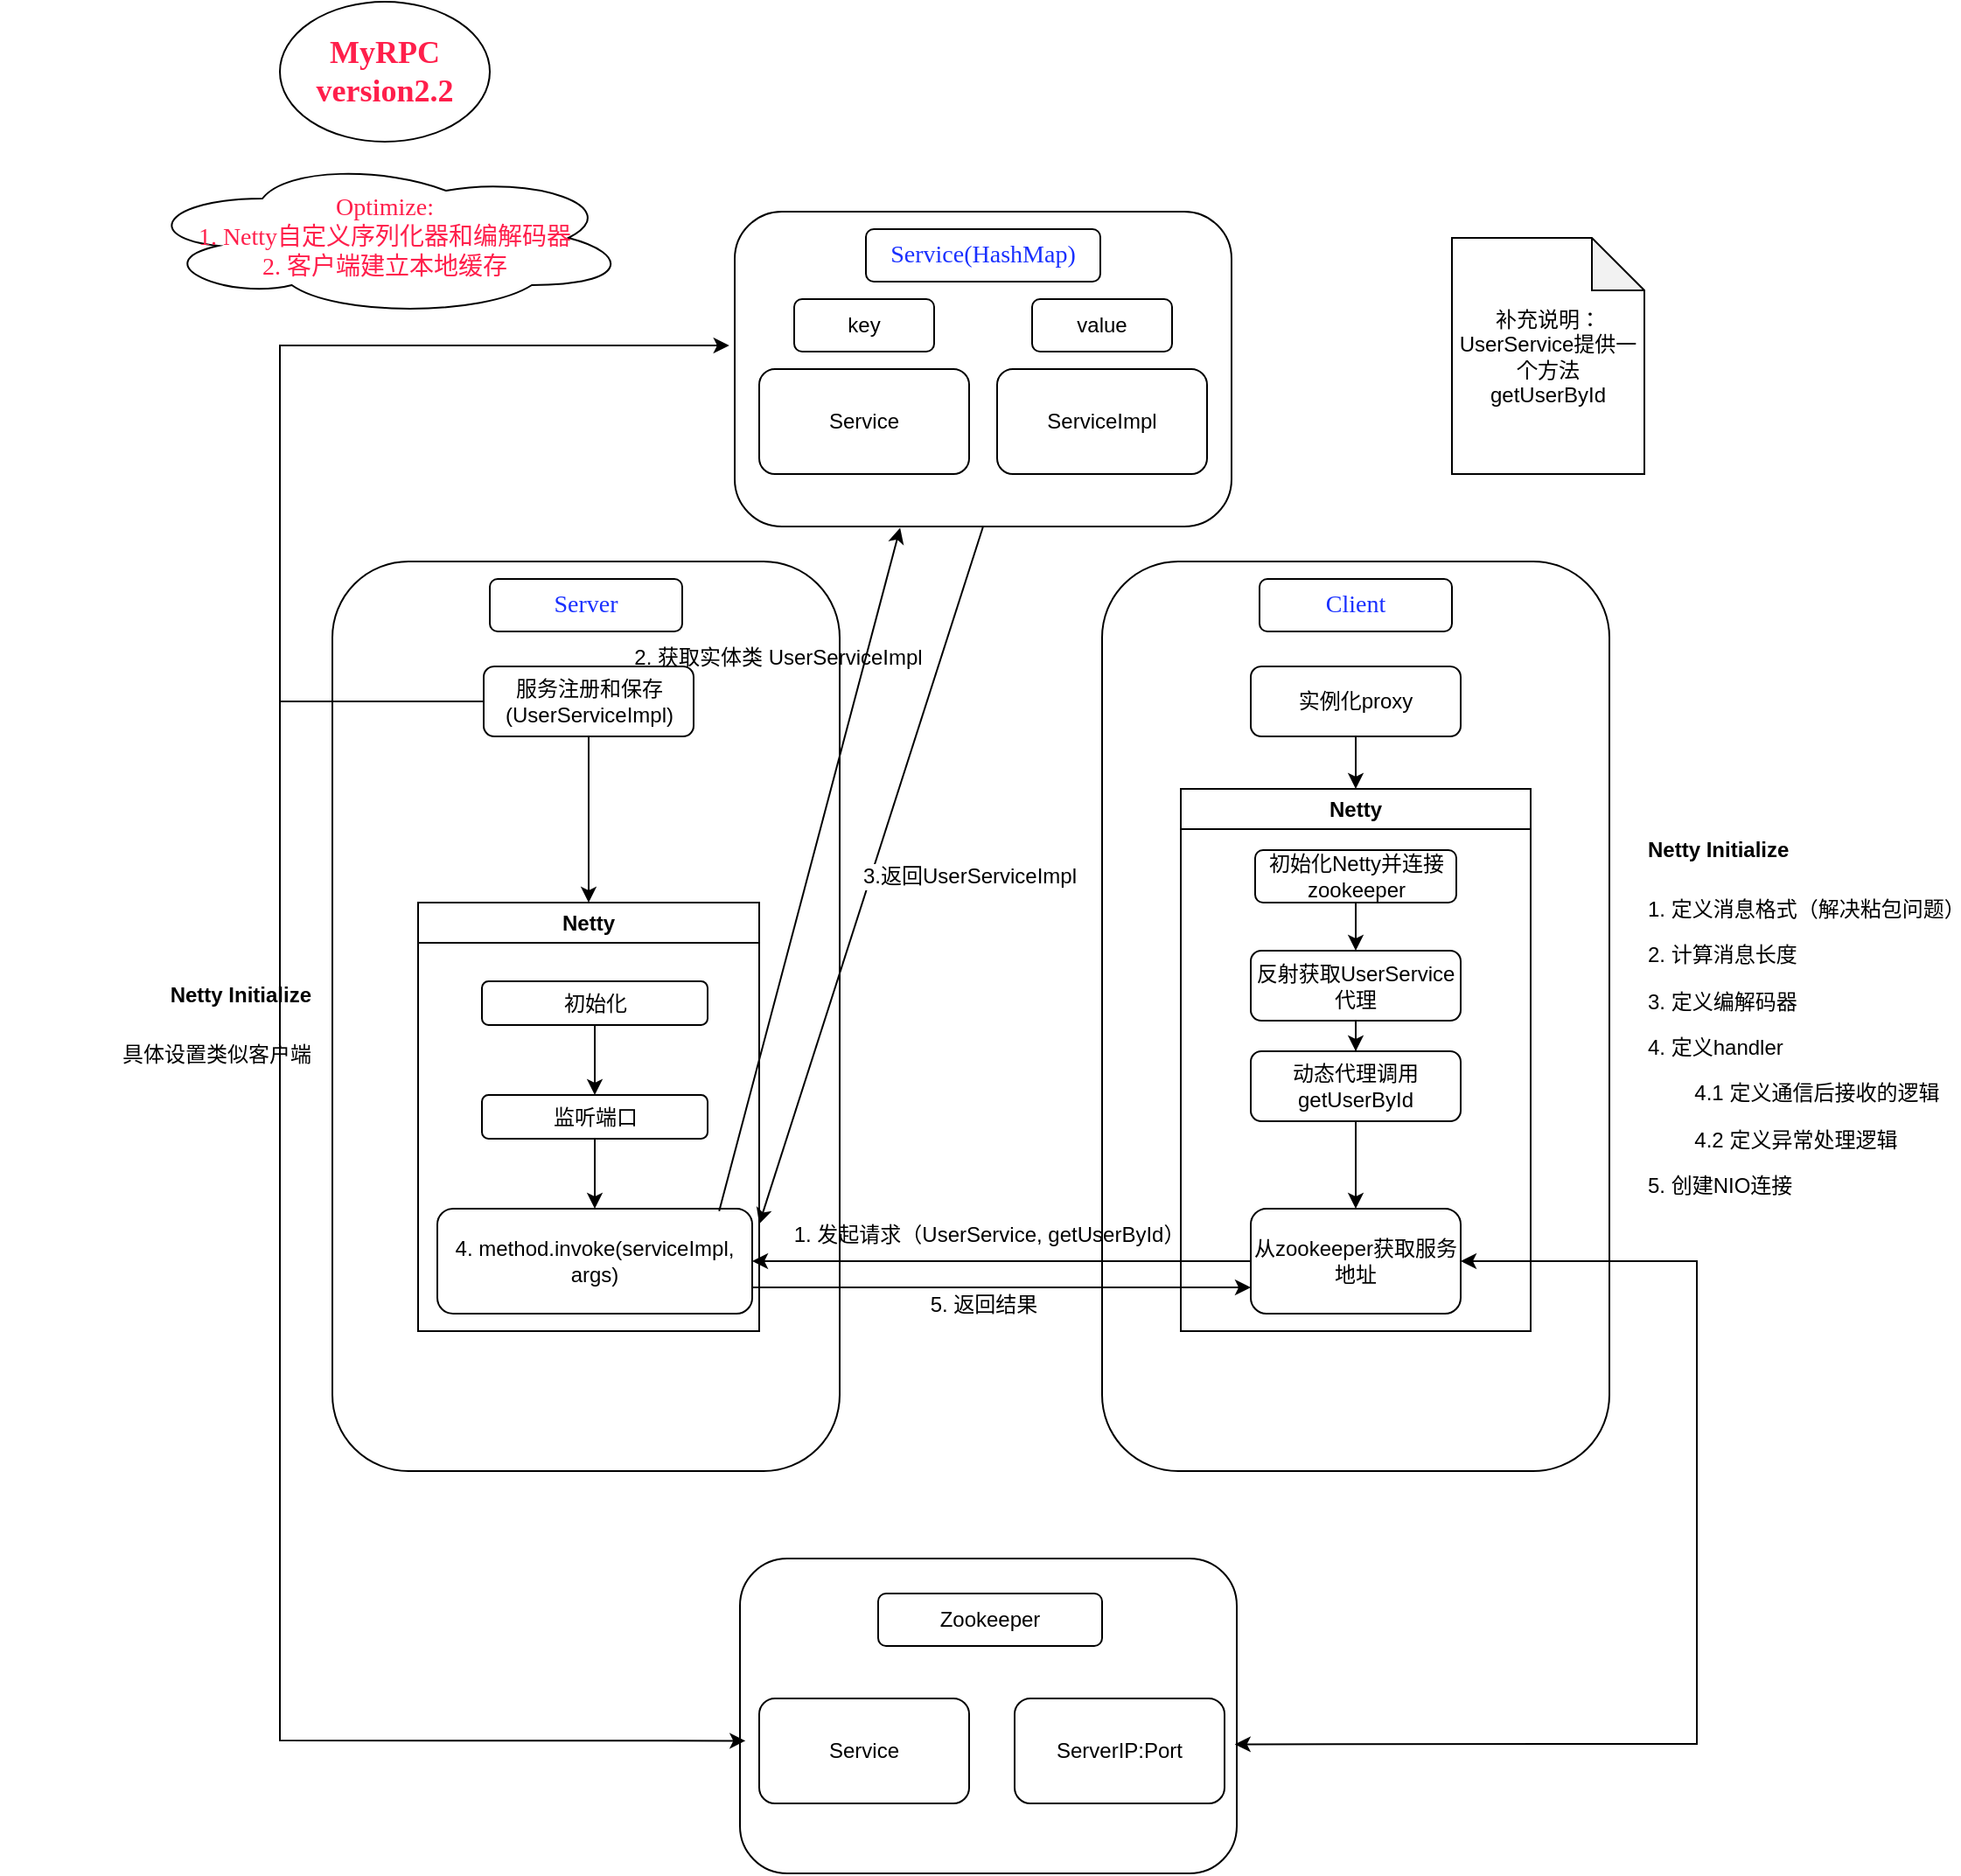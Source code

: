 <mxfile version="26.0.8">
  <diagram name="第 1 页" id="ZML3KXHriG-NJUgA67tz">
    <mxGraphModel dx="1663" dy="1657" grid="1" gridSize="10" guides="1" tooltips="1" connect="1" arrows="1" fold="1" page="1" pageScale="1" pageWidth="827" pageHeight="1169" math="0" shadow="0">
      <root>
        <mxCell id="0" />
        <mxCell id="1" parent="0" />
        <mxCell id="dBy7059EWkq7GSbZFAL_-1" value="&lt;div&gt;&lt;br&gt;&lt;/div&gt;" style="rounded=1;whiteSpace=wrap;html=1;" vertex="1" parent="1">
          <mxGeometry x="280" y="40" width="284" height="180" as="geometry" />
        </mxCell>
        <mxCell id="dBy7059EWkq7GSbZFAL_-2" value="&lt;font color=&quot;#1930ff&quot; style=&quot;font-size: 14px;&quot; face=&quot;Comic Sans MS&quot;&gt;Service(HashMap)&lt;/font&gt;" style="rounded=1;whiteSpace=wrap;html=1;" vertex="1" parent="1">
          <mxGeometry x="355" y="50" width="134" height="30" as="geometry" />
        </mxCell>
        <mxCell id="dBy7059EWkq7GSbZFAL_-3" value="Service" style="rounded=1;whiteSpace=wrap;html=1;" vertex="1" parent="1">
          <mxGeometry x="294" y="130" width="120" height="60" as="geometry" />
        </mxCell>
        <mxCell id="dBy7059EWkq7GSbZFAL_-4" value="ServiceImpl" style="rounded=1;whiteSpace=wrap;html=1;" vertex="1" parent="1">
          <mxGeometry x="430" y="130" width="120" height="60" as="geometry" />
        </mxCell>
        <mxCell id="dBy7059EWkq7GSbZFAL_-5" value="key" style="rounded=1;whiteSpace=wrap;html=1;" vertex="1" parent="1">
          <mxGeometry x="314" y="90" width="80" height="30" as="geometry" />
        </mxCell>
        <mxCell id="dBy7059EWkq7GSbZFAL_-6" value="value" style="rounded=1;whiteSpace=wrap;html=1;" vertex="1" parent="1">
          <mxGeometry x="450" y="90" width="80" height="30" as="geometry" />
        </mxCell>
        <mxCell id="dBy7059EWkq7GSbZFAL_-7" value="" style="rounded=1;whiteSpace=wrap;html=1;" vertex="1" parent="1">
          <mxGeometry x="50" y="240" width="290" height="520" as="geometry" />
        </mxCell>
        <mxCell id="dBy7059EWkq7GSbZFAL_-8" value="" style="rounded=1;whiteSpace=wrap;html=1;" vertex="1" parent="1">
          <mxGeometry x="490" y="240" width="290" height="520" as="geometry" />
        </mxCell>
        <mxCell id="dBy7059EWkq7GSbZFAL_-9" value="&lt;font face=&quot;Comic Sans MS&quot; color=&quot;#1930ff&quot; style=&quot;font-size: 14px;&quot;&gt;Server&lt;/font&gt;" style="rounded=1;whiteSpace=wrap;html=1;" vertex="1" parent="1">
          <mxGeometry x="140" y="250" width="110" height="30" as="geometry" />
        </mxCell>
        <mxCell id="dBy7059EWkq7GSbZFAL_-10" value="&lt;font style=&quot;font-size: 14px;&quot; color=&quot;#1930ff&quot; face=&quot;Comic Sans MS&quot;&gt;Client&lt;/font&gt;" style="rounded=1;whiteSpace=wrap;html=1;" vertex="1" parent="1">
          <mxGeometry x="580" y="250" width="110" height="30" as="geometry" />
        </mxCell>
        <mxCell id="dBy7059EWkq7GSbZFAL_-11" value="&lt;h2&gt;&lt;font color=&quot;#ff1f4b&quot; style=&quot;font-size: 18px;&quot; face=&quot;Comic Sans MS&quot;&gt;MyRPC&lt;br&gt;version2.2&lt;/font&gt;&lt;/h2&gt;" style="ellipse;whiteSpace=wrap;html=1;" vertex="1" parent="1">
          <mxGeometry x="20" y="-80" width="120" height="80" as="geometry" />
        </mxCell>
        <mxCell id="dBy7059EWkq7GSbZFAL_-12" value="" style="edgeStyle=orthogonalEdgeStyle;rounded=0;orthogonalLoop=1;jettySize=auto;html=1;entryX=-0.011;entryY=0.425;entryDx=0;entryDy=0;entryPerimeter=0;" edge="1" parent="1" source="dBy7059EWkq7GSbZFAL_-13" target="dBy7059EWkq7GSbZFAL_-1">
          <mxGeometry relative="1" as="geometry">
            <mxPoint x="60" y="130" as="targetPoint" />
            <Array as="points">
              <mxPoint x="20" y="320" />
              <mxPoint x="20" y="116" />
            </Array>
          </mxGeometry>
        </mxCell>
        <mxCell id="dBy7059EWkq7GSbZFAL_-13" value="服务注册和保存(UserServiceImpl)" style="rounded=1;whiteSpace=wrap;html=1;" vertex="1" parent="1">
          <mxGeometry x="136.5" y="300" width="120" height="40" as="geometry" />
        </mxCell>
        <mxCell id="dBy7059EWkq7GSbZFAL_-14" value="实例化proxy" style="rounded=1;whiteSpace=wrap;html=1;" vertex="1" parent="1">
          <mxGeometry x="575" y="300" width="120" height="40" as="geometry" />
        </mxCell>
        <mxCell id="dBy7059EWkq7GSbZFAL_-15" value="" style="edgeStyle=orthogonalEdgeStyle;rounded=0;orthogonalLoop=1;jettySize=auto;html=1;" edge="1" parent="1" source="dBy7059EWkq7GSbZFAL_-16" target="dBy7059EWkq7GSbZFAL_-19">
          <mxGeometry relative="1" as="geometry" />
        </mxCell>
        <mxCell id="dBy7059EWkq7GSbZFAL_-16" value="反射获取UserService代理" style="rounded=1;whiteSpace=wrap;html=1;" vertex="1" parent="1">
          <mxGeometry x="575" y="462.5" width="120" height="40" as="geometry" />
        </mxCell>
        <mxCell id="dBy7059EWkq7GSbZFAL_-17" value="补充说明：&lt;div&gt;UserService提供一个方法&lt;/div&gt;&lt;div&gt;getUserById&lt;/div&gt;" style="shape=note;whiteSpace=wrap;html=1;backgroundOutline=1;darkOpacity=0.05;" vertex="1" parent="1">
          <mxGeometry x="690" y="55" width="110" height="135" as="geometry" />
        </mxCell>
        <mxCell id="dBy7059EWkq7GSbZFAL_-18" value="" style="edgeStyle=orthogonalEdgeStyle;rounded=0;orthogonalLoop=1;jettySize=auto;html=1;" edge="1" parent="1" source="dBy7059EWkq7GSbZFAL_-19" target="dBy7059EWkq7GSbZFAL_-34">
          <mxGeometry relative="1" as="geometry" />
        </mxCell>
        <mxCell id="dBy7059EWkq7GSbZFAL_-19" value="动态代理调用getUserById" style="rounded=1;whiteSpace=wrap;html=1;" vertex="1" parent="1">
          <mxGeometry x="575" y="520" width="120" height="40" as="geometry" />
        </mxCell>
        <mxCell id="dBy7059EWkq7GSbZFAL_-20" value="1. 发起请求（UserService, getUserById）" style="text;html=1;align=center;verticalAlign=middle;resizable=0;points=[];autosize=1;strokeColor=none;fillColor=none;" vertex="1" parent="1">
          <mxGeometry x="300" y="610" width="250" height="30" as="geometry" />
        </mxCell>
        <mxCell id="dBy7059EWkq7GSbZFAL_-21" value="Netty" style="swimlane;whiteSpace=wrap;html=1;" vertex="1" parent="1">
          <mxGeometry x="99" y="435" width="195" height="245" as="geometry" />
        </mxCell>
        <mxCell id="dBy7059EWkq7GSbZFAL_-22" value="" style="edgeStyle=orthogonalEdgeStyle;rounded=0;orthogonalLoop=1;jettySize=auto;html=1;" edge="1" parent="dBy7059EWkq7GSbZFAL_-21" source="dBy7059EWkq7GSbZFAL_-23" target="dBy7059EWkq7GSbZFAL_-25">
          <mxGeometry relative="1" as="geometry" />
        </mxCell>
        <mxCell id="dBy7059EWkq7GSbZFAL_-23" value="监听端口" style="rounded=1;whiteSpace=wrap;html=1;" vertex="1" parent="dBy7059EWkq7GSbZFAL_-21">
          <mxGeometry x="36.5" y="110" width="129" height="25" as="geometry" />
        </mxCell>
        <mxCell id="dBy7059EWkq7GSbZFAL_-24" value="初始化" style="rounded=1;whiteSpace=wrap;html=1;" vertex="1" parent="dBy7059EWkq7GSbZFAL_-21">
          <mxGeometry x="36.5" y="45" width="129" height="25" as="geometry" />
        </mxCell>
        <mxCell id="dBy7059EWkq7GSbZFAL_-25" value="4. method.invoke(serviceImpl, args)" style="rounded=1;whiteSpace=wrap;html=1;" vertex="1" parent="dBy7059EWkq7GSbZFAL_-21">
          <mxGeometry x="11" y="175" width="180" height="60" as="geometry" />
        </mxCell>
        <mxCell id="dBy7059EWkq7GSbZFAL_-26" value="" style="endArrow=classic;html=1;rounded=0;exitX=0.5;exitY=1;exitDx=0;exitDy=0;entryX=0.5;entryY=0;entryDx=0;entryDy=0;" edge="1" parent="dBy7059EWkq7GSbZFAL_-21" source="dBy7059EWkq7GSbZFAL_-24" target="dBy7059EWkq7GSbZFAL_-23">
          <mxGeometry width="50" height="50" relative="1" as="geometry">
            <mxPoint x="361" y="45" as="sourcePoint" />
            <mxPoint x="411" y="-5" as="targetPoint" />
          </mxGeometry>
        </mxCell>
        <mxCell id="dBy7059EWkq7GSbZFAL_-27" value="" style="endArrow=classic;html=1;rounded=0;exitX=0.5;exitY=1;exitDx=0;exitDy=0;entryX=1;entryY=0.75;entryDx=0;entryDy=0;" edge="1" parent="1" source="dBy7059EWkq7GSbZFAL_-1" target="dBy7059EWkq7GSbZFAL_-21">
          <mxGeometry width="50" height="50" relative="1" as="geometry">
            <mxPoint x="470" y="450" as="sourcePoint" />
            <mxPoint x="520" y="400" as="targetPoint" />
          </mxGeometry>
        </mxCell>
        <mxCell id="dBy7059EWkq7GSbZFAL_-28" value="&lt;font style=&quot;font-size: 12px;&quot;&gt;3.返回UserServiceImpl&lt;/font&gt;" style="edgeLabel;html=1;align=center;verticalAlign=middle;resizable=0;points=[];" vertex="1" connectable="0" parent="dBy7059EWkq7GSbZFAL_-27">
          <mxGeometry x="-0.011" y="3" relative="1" as="geometry">
            <mxPoint x="52" y="2" as="offset" />
          </mxGeometry>
        </mxCell>
        <mxCell id="dBy7059EWkq7GSbZFAL_-29" value="5. 返回结果" style="text;html=1;align=center;verticalAlign=middle;resizable=0;points=[];autosize=1;strokeColor=none;fillColor=none;" vertex="1" parent="1">
          <mxGeometry x="382" y="650" width="80" height="30" as="geometry" />
        </mxCell>
        <mxCell id="dBy7059EWkq7GSbZFAL_-30" value="&lt;font style=&quot;font-size: 14px; color: rgb(255, 31, 75);&quot; face=&quot;Comic Sans MS&quot;&gt;Optimize:&lt;/font&gt;&lt;div&gt;&lt;font style=&quot;font-size: 14px; color: rgb(255, 31, 75);&quot; face=&quot;Comic Sans MS&quot;&gt;1. Netty自定义序列化器和编解码器&lt;/font&gt;&lt;/div&gt;&lt;div&gt;&lt;font style=&quot;font-size: 14px; color: rgb(255, 31, 75);&quot; face=&quot;Comic Sans MS&quot;&gt;2. 客户端建立本地缓存&lt;/font&gt;&lt;/div&gt;" style="ellipse;shape=cloud;whiteSpace=wrap;html=1;" vertex="1" parent="1">
          <mxGeometry x="-60" y="10" width="280" height="90" as="geometry" />
        </mxCell>
        <mxCell id="dBy7059EWkq7GSbZFAL_-31" value="&lt;h1 style=&quot;margin-top: 0px;&quot;&gt;&lt;font style=&quot;font-size: 12px;&quot;&gt;Netty Initialize&lt;/font&gt;&lt;/h1&gt;&lt;p&gt;&lt;span style=&quot;background-color: transparent; color: light-dark(rgb(0, 0, 0), rgb(255, 255, 255));&quot;&gt;1. 定义消息格式（解决粘包问题）&lt;/span&gt;&lt;/p&gt;&lt;p&gt;&lt;font&gt;2. 计算消息长度&lt;/font&gt;&lt;/p&gt;&lt;p&gt;&lt;font&gt;3. 定义编解码器&lt;/font&gt;&lt;/p&gt;&lt;p&gt;&lt;font&gt;4. 定义handler&lt;/font&gt;&lt;/p&gt;&lt;p&gt;&lt;font&gt;&lt;span style=&quot;white-space: pre;&quot;&gt;&#x9;&lt;/span&gt;4.1 定义通信后接收的逻辑&lt;br&gt;&lt;/font&gt;&lt;/p&gt;&lt;p&gt;&lt;font style=&quot;&quot;&gt;&lt;font&gt;&lt;span style=&quot;white-space: pre;&quot;&gt;&#x9;&lt;/span&gt;4.2 定义异常处理逻辑&lt;/font&gt;&lt;br&gt;&lt;/font&gt;&lt;/p&gt;&lt;p&gt;&lt;font style=&quot;&quot;&gt;&lt;font&gt;5. 创建NIO连接&lt;/font&gt;&lt;/font&gt;&lt;/p&gt;" style="text;html=1;whiteSpace=wrap;overflow=hidden;rounded=0;" vertex="1" parent="1">
          <mxGeometry x="800" y="380" width="180" height="320" as="geometry" />
        </mxCell>
        <mxCell id="dBy7059EWkq7GSbZFAL_-32" value="Netty" style="swimlane;whiteSpace=wrap;html=1;" vertex="1" parent="1">
          <mxGeometry x="535" y="370" width="200" height="310" as="geometry" />
        </mxCell>
        <mxCell id="dBy7059EWkq7GSbZFAL_-33" value="初始化Netty并连接zookeeper" style="rounded=1;whiteSpace=wrap;html=1;" vertex="1" parent="dBy7059EWkq7GSbZFAL_-32">
          <mxGeometry x="42.5" y="35" width="115" height="30" as="geometry" />
        </mxCell>
        <mxCell id="dBy7059EWkq7GSbZFAL_-34" value="从zookeeper获取服务地址" style="rounded=1;whiteSpace=wrap;html=1;" vertex="1" parent="dBy7059EWkq7GSbZFAL_-32">
          <mxGeometry x="40" y="240" width="120" height="60" as="geometry" />
        </mxCell>
        <mxCell id="dBy7059EWkq7GSbZFAL_-35" value="" style="endArrow=classic;html=1;rounded=0;exitX=0.5;exitY=1;exitDx=0;exitDy=0;entryX=0.5;entryY=0;entryDx=0;entryDy=0;" edge="1" parent="1" source="dBy7059EWkq7GSbZFAL_-14" target="dBy7059EWkq7GSbZFAL_-32">
          <mxGeometry width="50" height="50" relative="1" as="geometry">
            <mxPoint x="430" y="570" as="sourcePoint" />
            <mxPoint x="480" y="520" as="targetPoint" />
          </mxGeometry>
        </mxCell>
        <mxCell id="dBy7059EWkq7GSbZFAL_-36" value="&lt;h1 style=&quot;margin-top: 0px;&quot;&gt;&lt;font style=&quot;font-size: 12px;&quot;&gt;Netty Initialize&lt;/font&gt;&lt;/h1&gt;&lt;p&gt;具体设置类似客户端&lt;/p&gt;" style="text;html=1;whiteSpace=wrap;overflow=hidden;rounded=0;align=right;" vertex="1" parent="1">
          <mxGeometry x="-140" y="462.5" width="180" height="95" as="geometry" />
        </mxCell>
        <mxCell id="dBy7059EWkq7GSbZFAL_-37" value="" style="endArrow=classic;html=1;rounded=0;exitX=0.5;exitY=1;exitDx=0;exitDy=0;entryX=0.5;entryY=0;entryDx=0;entryDy=0;" edge="1" parent="1" source="dBy7059EWkq7GSbZFAL_-13" target="dBy7059EWkq7GSbZFAL_-21">
          <mxGeometry width="50" height="50" relative="1" as="geometry">
            <mxPoint x="460" y="480" as="sourcePoint" />
            <mxPoint x="510" y="430" as="targetPoint" />
          </mxGeometry>
        </mxCell>
        <mxCell id="dBy7059EWkq7GSbZFAL_-38" value="" style="edgeStyle=orthogonalEdgeStyle;rounded=0;orthogonalLoop=1;jettySize=auto;html=1;" edge="1" parent="1" source="dBy7059EWkq7GSbZFAL_-33" target="dBy7059EWkq7GSbZFAL_-16">
          <mxGeometry relative="1" as="geometry" />
        </mxCell>
        <mxCell id="dBy7059EWkq7GSbZFAL_-39" value="" style="endArrow=classic;html=1;rounded=0;exitX=0;exitY=0.5;exitDx=0;exitDy=0;entryX=1;entryY=0.5;entryDx=0;entryDy=0;" edge="1" parent="1" source="dBy7059EWkq7GSbZFAL_-34" target="dBy7059EWkq7GSbZFAL_-25">
          <mxGeometry width="50" height="50" relative="1" as="geometry">
            <mxPoint x="460" y="480" as="sourcePoint" />
            <mxPoint x="510" y="430" as="targetPoint" />
          </mxGeometry>
        </mxCell>
        <mxCell id="dBy7059EWkq7GSbZFAL_-40" value="" style="endArrow=classic;html=1;rounded=0;exitX=0.895;exitY=0.022;exitDx=0;exitDy=0;exitPerimeter=0;entryX=0.333;entryY=1.004;entryDx=0;entryDy=0;entryPerimeter=0;" edge="1" parent="1" source="dBy7059EWkq7GSbZFAL_-25" target="dBy7059EWkq7GSbZFAL_-1">
          <mxGeometry width="50" height="50" relative="1" as="geometry">
            <mxPoint x="460" y="360" as="sourcePoint" />
            <mxPoint x="510" y="310" as="targetPoint" />
          </mxGeometry>
        </mxCell>
        <mxCell id="dBy7059EWkq7GSbZFAL_-41" value="" style="endArrow=classic;html=1;rounded=0;exitX=1;exitY=0.75;exitDx=0;exitDy=0;entryX=0;entryY=0.75;entryDx=0;entryDy=0;" edge="1" parent="1" source="dBy7059EWkq7GSbZFAL_-25" target="dBy7059EWkq7GSbZFAL_-34">
          <mxGeometry width="50" height="50" relative="1" as="geometry">
            <mxPoint x="460" y="480" as="sourcePoint" />
            <mxPoint x="510" y="430" as="targetPoint" />
          </mxGeometry>
        </mxCell>
        <mxCell id="dBy7059EWkq7GSbZFAL_-42" value="2. 获取实体类 UserServiceImpl" style="text;html=1;align=center;verticalAlign=middle;whiteSpace=wrap;rounded=0;" vertex="1" parent="1">
          <mxGeometry x="160" y="280" width="290" height="30" as="geometry" />
        </mxCell>
        <mxCell id="dBy7059EWkq7GSbZFAL_-43" value="&lt;div&gt;&lt;br&gt;&lt;/div&gt;" style="rounded=1;whiteSpace=wrap;html=1;" vertex="1" parent="1">
          <mxGeometry x="283" y="810" width="284" height="180" as="geometry" />
        </mxCell>
        <mxCell id="dBy7059EWkq7GSbZFAL_-44" value="Zookeeper" style="rounded=1;whiteSpace=wrap;html=1;" vertex="1" parent="1">
          <mxGeometry x="362" y="830" width="128" height="30" as="geometry" />
        </mxCell>
        <mxCell id="dBy7059EWkq7GSbZFAL_-45" value="Service" style="rounded=1;whiteSpace=wrap;html=1;" vertex="1" parent="1">
          <mxGeometry x="294" y="890" width="120" height="60" as="geometry" />
        </mxCell>
        <mxCell id="dBy7059EWkq7GSbZFAL_-46" value="ServerIP:Port" style="rounded=1;whiteSpace=wrap;html=1;" vertex="1" parent="1">
          <mxGeometry x="440" y="890" width="120" height="60" as="geometry" />
        </mxCell>
        <mxCell id="dBy7059EWkq7GSbZFAL_-47" value="" style="endArrow=classic;html=1;rounded=0;entryX=0.011;entryY=0.579;entryDx=0;entryDy=0;entryPerimeter=0;" edge="1" parent="1" target="dBy7059EWkq7GSbZFAL_-43">
          <mxGeometry width="50" height="50" relative="1" as="geometry">
            <mxPoint x="20" y="320" as="sourcePoint" />
            <mxPoint x="530" y="440" as="targetPoint" />
            <Array as="points">
              <mxPoint x="20" y="914" />
            </Array>
          </mxGeometry>
        </mxCell>
        <mxCell id="dBy7059EWkq7GSbZFAL_-48" value="" style="endArrow=classic;startArrow=classic;html=1;rounded=0;entryX=1;entryY=0.5;entryDx=0;entryDy=0;exitX=0.996;exitY=0.59;exitDx=0;exitDy=0;exitPerimeter=0;" edge="1" parent="1" source="dBy7059EWkq7GSbZFAL_-43" target="dBy7059EWkq7GSbZFAL_-34">
          <mxGeometry width="50" height="50" relative="1" as="geometry">
            <mxPoint x="450" y="800" as="sourcePoint" />
            <mxPoint x="500" y="750" as="targetPoint" />
            <Array as="points">
              <mxPoint x="830" y="916" />
              <mxPoint x="830" y="640" />
            </Array>
          </mxGeometry>
        </mxCell>
      </root>
    </mxGraphModel>
  </diagram>
</mxfile>
